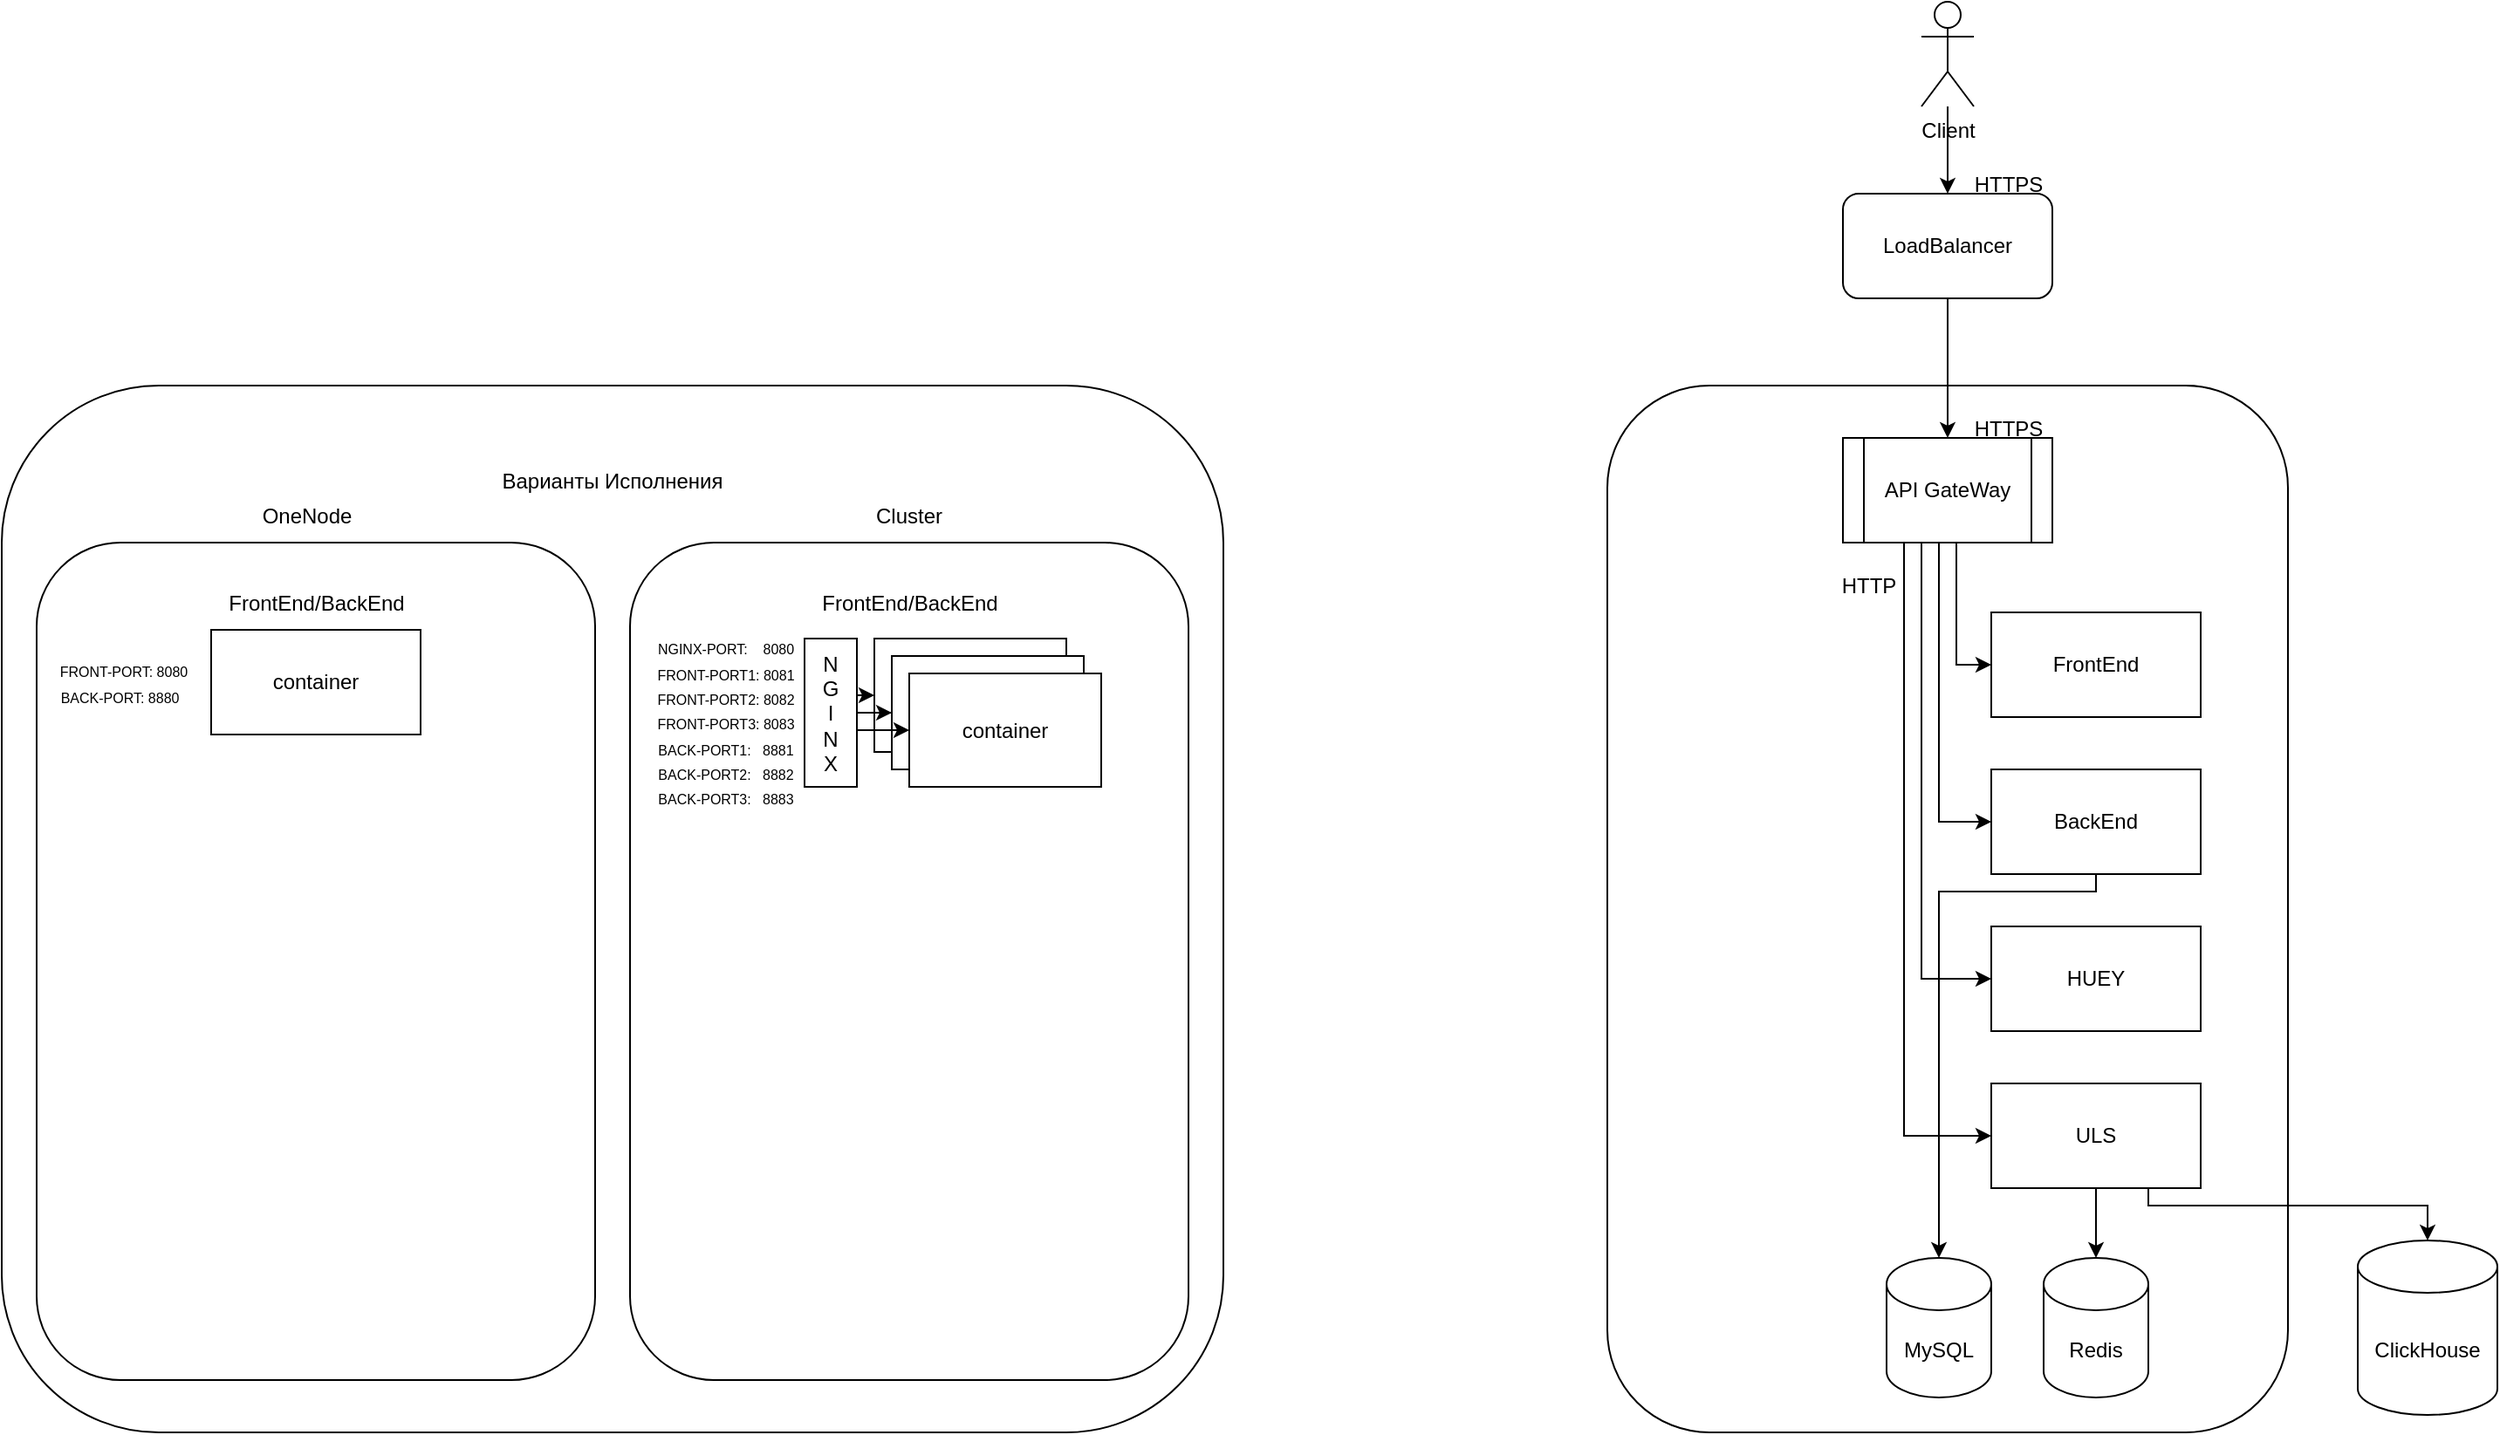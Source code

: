 <mxfile version="26.0.15">
  <diagram name="Page-1" id="kzm3Gh8i-jGuQKAOYgxD">
    <mxGraphModel dx="1909" dy="561" grid="1" gridSize="10" guides="1" tooltips="1" connect="1" arrows="1" fold="1" page="1" pageScale="1" pageWidth="850" pageHeight="1100" math="0" shadow="0">
      <root>
        <mxCell id="0" />
        <mxCell id="1" parent="0" />
        <mxCell id="jPRHqAiCdGyqLTujWerM-7" value="" style="rounded=1;whiteSpace=wrap;html=1;" vertex="1" parent="1">
          <mxGeometry x="320" y="270" width="390" height="600" as="geometry" />
        </mxCell>
        <mxCell id="jPRHqAiCdGyqLTujWerM-5" value="" style="edgeStyle=orthogonalEdgeStyle;rounded=0;orthogonalLoop=1;jettySize=auto;html=1;" edge="1" parent="1" source="jPRHqAiCdGyqLTujWerM-1" target="jPRHqAiCdGyqLTujWerM-4">
          <mxGeometry relative="1" as="geometry" />
        </mxCell>
        <mxCell id="jPRHqAiCdGyqLTujWerM-1" value="Client" style="shape=umlActor;verticalLabelPosition=bottom;verticalAlign=top;html=1;outlineConnect=0;" vertex="1" parent="1">
          <mxGeometry x="500" y="50" width="30" height="60" as="geometry" />
        </mxCell>
        <mxCell id="jPRHqAiCdGyqLTujWerM-9" style="edgeStyle=orthogonalEdgeStyle;rounded=0;orthogonalLoop=1;jettySize=auto;html=1;entryX=0.5;entryY=0;entryDx=0;entryDy=0;" edge="1" parent="1" source="jPRHqAiCdGyqLTujWerM-4" target="jPRHqAiCdGyqLTujWerM-8">
          <mxGeometry relative="1" as="geometry" />
        </mxCell>
        <mxCell id="jPRHqAiCdGyqLTujWerM-4" value="LoadBalancer" style="rounded=1;whiteSpace=wrap;html=1;" vertex="1" parent="1">
          <mxGeometry x="455" y="160" width="120" height="60" as="geometry" />
        </mxCell>
        <mxCell id="jPRHqAiCdGyqLTujWerM-6" value="HTTPS" style="text;html=1;align=center;verticalAlign=middle;whiteSpace=wrap;rounded=0;" vertex="1" parent="1">
          <mxGeometry x="520" y="140" width="60" height="30" as="geometry" />
        </mxCell>
        <mxCell id="jPRHqAiCdGyqLTujWerM-19" style="edgeStyle=orthogonalEdgeStyle;rounded=0;orthogonalLoop=1;jettySize=auto;html=1;entryX=0;entryY=0.5;entryDx=0;entryDy=0;" edge="1" parent="1" source="jPRHqAiCdGyqLTujWerM-8" target="jPRHqAiCdGyqLTujWerM-11">
          <mxGeometry relative="1" as="geometry">
            <Array as="points">
              <mxPoint x="520" y="430" />
            </Array>
          </mxGeometry>
        </mxCell>
        <mxCell id="jPRHqAiCdGyqLTujWerM-20" style="edgeStyle=orthogonalEdgeStyle;rounded=0;orthogonalLoop=1;jettySize=auto;html=1;entryX=0;entryY=0.5;entryDx=0;entryDy=0;" edge="1" parent="1" source="jPRHqAiCdGyqLTujWerM-8" target="jPRHqAiCdGyqLTujWerM-12">
          <mxGeometry relative="1" as="geometry">
            <Array as="points">
              <mxPoint x="510" y="520" />
            </Array>
          </mxGeometry>
        </mxCell>
        <mxCell id="jPRHqAiCdGyqLTujWerM-21" style="edgeStyle=orthogonalEdgeStyle;rounded=0;orthogonalLoop=1;jettySize=auto;html=1;entryX=0;entryY=0.5;entryDx=0;entryDy=0;" edge="1" parent="1" source="jPRHqAiCdGyqLTujWerM-8" target="jPRHqAiCdGyqLTujWerM-14">
          <mxGeometry relative="1" as="geometry">
            <Array as="points">
              <mxPoint x="500" y="610" />
            </Array>
          </mxGeometry>
        </mxCell>
        <mxCell id="jPRHqAiCdGyqLTujWerM-22" style="edgeStyle=orthogonalEdgeStyle;rounded=0;orthogonalLoop=1;jettySize=auto;html=1;entryX=0;entryY=0.5;entryDx=0;entryDy=0;" edge="1" parent="1" source="jPRHqAiCdGyqLTujWerM-8" target="jPRHqAiCdGyqLTujWerM-13">
          <mxGeometry relative="1" as="geometry">
            <Array as="points">
              <mxPoint x="490" y="700" />
            </Array>
          </mxGeometry>
        </mxCell>
        <mxCell id="jPRHqAiCdGyqLTujWerM-8" value="API GateWay" style="shape=process;whiteSpace=wrap;html=1;backgroundOutline=1;" vertex="1" parent="1">
          <mxGeometry x="455" y="300" width="120" height="60" as="geometry" />
        </mxCell>
        <mxCell id="jPRHqAiCdGyqLTujWerM-10" value="HTTPS" style="text;html=1;align=center;verticalAlign=middle;whiteSpace=wrap;rounded=0;" vertex="1" parent="1">
          <mxGeometry x="520" y="280" width="60" height="30" as="geometry" />
        </mxCell>
        <mxCell id="jPRHqAiCdGyqLTujWerM-11" value="FrontEnd" style="rounded=0;whiteSpace=wrap;html=1;" vertex="1" parent="1">
          <mxGeometry x="540" y="400" width="120" height="60" as="geometry" />
        </mxCell>
        <mxCell id="jPRHqAiCdGyqLTujWerM-12" value="BackEnd" style="rounded=0;whiteSpace=wrap;html=1;" vertex="1" parent="1">
          <mxGeometry x="540" y="490" width="120" height="60" as="geometry" />
        </mxCell>
        <mxCell id="jPRHqAiCdGyqLTujWerM-13" value="ULS" style="rounded=0;whiteSpace=wrap;html=1;" vertex="1" parent="1">
          <mxGeometry x="540" y="670" width="120" height="60" as="geometry" />
        </mxCell>
        <mxCell id="jPRHqAiCdGyqLTujWerM-14" value="HUEY" style="rounded=0;whiteSpace=wrap;html=1;" vertex="1" parent="1">
          <mxGeometry x="540" y="580" width="120" height="60" as="geometry" />
        </mxCell>
        <mxCell id="jPRHqAiCdGyqLTujWerM-24" value="Redis" style="shape=cylinder3;whiteSpace=wrap;html=1;boundedLbl=1;backgroundOutline=1;size=15;" vertex="1" parent="1">
          <mxGeometry x="570" y="770" width="60" height="80" as="geometry" />
        </mxCell>
        <mxCell id="jPRHqAiCdGyqLTujWerM-25" style="edgeStyle=orthogonalEdgeStyle;rounded=0;orthogonalLoop=1;jettySize=auto;html=1;entryX=0.5;entryY=0;entryDx=0;entryDy=0;entryPerimeter=0;" edge="1" parent="1" source="jPRHqAiCdGyqLTujWerM-13" target="jPRHqAiCdGyqLTujWerM-24">
          <mxGeometry relative="1" as="geometry" />
        </mxCell>
        <mxCell id="jPRHqAiCdGyqLTujWerM-26" value="ClickHouse" style="shape=cylinder3;whiteSpace=wrap;html=1;boundedLbl=1;backgroundOutline=1;size=15;" vertex="1" parent="1">
          <mxGeometry x="750" y="760" width="80" height="100" as="geometry" />
        </mxCell>
        <mxCell id="jPRHqAiCdGyqLTujWerM-29" style="edgeStyle=orthogonalEdgeStyle;rounded=0;orthogonalLoop=1;jettySize=auto;html=1;entryX=0.5;entryY=0;entryDx=0;entryDy=0;entryPerimeter=0;" edge="1" parent="1" source="jPRHqAiCdGyqLTujWerM-13" target="jPRHqAiCdGyqLTujWerM-26">
          <mxGeometry relative="1" as="geometry">
            <Array as="points">
              <mxPoint x="630" y="740" />
              <mxPoint x="790" y="740" />
            </Array>
          </mxGeometry>
        </mxCell>
        <mxCell id="jPRHqAiCdGyqLTujWerM-30" value="MySQL" style="shape=cylinder3;whiteSpace=wrap;html=1;boundedLbl=1;backgroundOutline=1;size=15;" vertex="1" parent="1">
          <mxGeometry x="480" y="770" width="60" height="80" as="geometry" />
        </mxCell>
        <mxCell id="jPRHqAiCdGyqLTujWerM-31" style="edgeStyle=orthogonalEdgeStyle;rounded=0;orthogonalLoop=1;jettySize=auto;html=1;entryX=0.5;entryY=0;entryDx=0;entryDy=0;entryPerimeter=0;" edge="1" parent="1" source="jPRHqAiCdGyqLTujWerM-12" target="jPRHqAiCdGyqLTujWerM-30">
          <mxGeometry relative="1" as="geometry">
            <Array as="points">
              <mxPoint x="600" y="560" />
              <mxPoint x="510" y="560" />
              <mxPoint x="510" y="770" />
            </Array>
          </mxGeometry>
        </mxCell>
        <mxCell id="jPRHqAiCdGyqLTujWerM-32" value="HTTP" style="text;html=1;align=center;verticalAlign=middle;whiteSpace=wrap;rounded=0;" vertex="1" parent="1">
          <mxGeometry x="440" y="370" width="60" height="30" as="geometry" />
        </mxCell>
        <mxCell id="jPRHqAiCdGyqLTujWerM-34" value="" style="rounded=1;whiteSpace=wrap;html=1;" vertex="1" parent="1">
          <mxGeometry x="-600" y="270" width="700" height="600" as="geometry" />
        </mxCell>
        <mxCell id="jPRHqAiCdGyqLTujWerM-35" value="Варианты Исполнения" style="text;html=1;align=center;verticalAlign=middle;whiteSpace=wrap;rounded=0;" vertex="1" parent="1">
          <mxGeometry x="-345" y="310" width="190" height="30" as="geometry" />
        </mxCell>
        <mxCell id="jPRHqAiCdGyqLTujWerM-36" value="" style="rounded=1;whiteSpace=wrap;html=1;" vertex="1" parent="1">
          <mxGeometry x="-580" y="360" width="320" height="480" as="geometry" />
        </mxCell>
        <mxCell id="jPRHqAiCdGyqLTujWerM-38" value="" style="rounded=1;whiteSpace=wrap;html=1;" vertex="1" parent="1">
          <mxGeometry x="-240" y="360" width="320" height="480" as="geometry" />
        </mxCell>
        <mxCell id="jPRHqAiCdGyqLTujWerM-39" value="OneNode" style="text;html=1;align=center;verticalAlign=middle;whiteSpace=wrap;rounded=0;" vertex="1" parent="1">
          <mxGeometry x="-455" y="330" width="60" height="30" as="geometry" />
        </mxCell>
        <mxCell id="jPRHqAiCdGyqLTujWerM-40" value="Cluster" style="text;html=1;align=center;verticalAlign=middle;whiteSpace=wrap;rounded=0;" vertex="1" parent="1">
          <mxGeometry x="-110" y="330" width="60" height="30" as="geometry" />
        </mxCell>
        <mxCell id="jPRHqAiCdGyqLTujWerM-42" value="container" style="rounded=0;whiteSpace=wrap;html=1;" vertex="1" parent="1">
          <mxGeometry x="-480" y="410" width="120" height="60" as="geometry" />
        </mxCell>
        <mxCell id="jPRHqAiCdGyqLTujWerM-43" value="FrontEnd/BackEnd" style="text;html=1;align=center;verticalAlign=middle;whiteSpace=wrap;rounded=0;" vertex="1" parent="1">
          <mxGeometry x="-477.5" y="380" width="115" height="30" as="geometry" />
        </mxCell>
        <mxCell id="jPRHqAiCdGyqLTujWerM-44" value="&lt;font style=&quot;font-size: 8px;&quot;&gt;FRONT-PORT: 8080&lt;/font&gt;&lt;div&gt;&lt;font style=&quot;font-size: 8px;&quot;&gt;BACK-PORT: 8880&amp;nbsp;&amp;nbsp;&lt;/font&gt;&lt;/div&gt;" style="text;html=1;align=center;verticalAlign=middle;whiteSpace=wrap;rounded=0;" vertex="1" parent="1">
          <mxGeometry x="-570" y="410" width="80" height="60" as="geometry" />
        </mxCell>
        <mxCell id="jPRHqAiCdGyqLTujWerM-56" style="edgeStyle=orthogonalEdgeStyle;rounded=0;orthogonalLoop=1;jettySize=auto;html=1;entryX=0;entryY=0.5;entryDx=0;entryDy=0;exitX=1;exitY=0.382;exitDx=0;exitDy=0;exitPerimeter=0;" edge="1" parent="1" source="jPRHqAiCdGyqLTujWerM-45" target="jPRHqAiCdGyqLTujWerM-49">
          <mxGeometry relative="1" as="geometry" />
        </mxCell>
        <mxCell id="jPRHqAiCdGyqLTujWerM-45" value="N&lt;div&gt;G&lt;/div&gt;&lt;div&gt;I&lt;/div&gt;&lt;div&gt;N&lt;/div&gt;&lt;div&gt;X&lt;/div&gt;" style="rounded=0;whiteSpace=wrap;html=1;" vertex="1" parent="1">
          <mxGeometry x="-140" y="415" width="30" height="85" as="geometry" />
        </mxCell>
        <mxCell id="jPRHqAiCdGyqLTujWerM-47" value="&lt;div&gt;&lt;font style=&quot;font-size: 8px;&quot;&gt;NGINX-PORT:&amp;nbsp; &amp;nbsp; 8080&lt;/font&gt;&lt;/div&gt;&lt;div&gt;&lt;span style=&quot;font-size: 8px;&quot;&gt;FRONT-PORT1: 8081&lt;/span&gt;&lt;/div&gt;&lt;div&gt;&lt;span style=&quot;font-size: 8px; background-color: transparent; color: light-dark(rgb(0, 0, 0), rgb(255, 255, 255));&quot;&gt;FRONT&lt;/span&gt;&lt;span style=&quot;font-size: 8px;&quot;&gt;-PORT2: 8082&lt;/span&gt;&lt;/div&gt;&lt;div&gt;&lt;span style=&quot;font-size: 8px; background-color: transparent; color: light-dark(rgb(0, 0, 0), rgb(255, 255, 255));&quot;&gt;FRONT&lt;/span&gt;&lt;span style=&quot;font-size: 8px;&quot;&gt;-PORT3: 8083&lt;/span&gt;&lt;/div&gt;&lt;div&gt;&lt;span style=&quot;font-size: 8px;&quot;&gt;BACK-PORT1:&amp;nbsp; &amp;nbsp;8881&lt;/span&gt;&lt;/div&gt;&lt;div&gt;&lt;span style=&quot;font-size: 8px;&quot;&gt;BACK-PORT2:&amp;nbsp; &amp;nbsp;8882&lt;/span&gt;&lt;/div&gt;&lt;div&gt;&lt;span style=&quot;font-size: 8px;&quot;&gt;BACK-PORT3:&amp;nbsp; &amp;nbsp;8883&lt;/span&gt;&lt;/div&gt;" style="text;html=1;align=center;verticalAlign=middle;whiteSpace=wrap;rounded=0;" vertex="1" parent="1">
          <mxGeometry x="-230" y="410" width="90" height="105" as="geometry" />
        </mxCell>
        <mxCell id="jPRHqAiCdGyqLTujWerM-49" value="container" style="rounded=0;whiteSpace=wrap;html=1;" vertex="1" parent="1">
          <mxGeometry x="-100" y="415" width="110" height="65" as="geometry" />
        </mxCell>
        <mxCell id="jPRHqAiCdGyqLTujWerM-51" value="container" style="rounded=0;whiteSpace=wrap;html=1;" vertex="1" parent="1">
          <mxGeometry x="-90" y="425" width="110" height="65" as="geometry" />
        </mxCell>
        <mxCell id="jPRHqAiCdGyqLTujWerM-52" value="container" style="rounded=0;whiteSpace=wrap;html=1;" vertex="1" parent="1">
          <mxGeometry x="-80" y="435" width="110" height="65" as="geometry" />
        </mxCell>
        <mxCell id="jPRHqAiCdGyqLTujWerM-54" style="edgeStyle=orthogonalEdgeStyle;rounded=0;orthogonalLoop=1;jettySize=auto;html=1;entryX=0;entryY=0.5;entryDx=0;entryDy=0;" edge="1" parent="1" source="jPRHqAiCdGyqLTujWerM-45" target="jPRHqAiCdGyqLTujWerM-52">
          <mxGeometry relative="1" as="geometry">
            <Array as="points">
              <mxPoint x="-90" y="468" />
            </Array>
          </mxGeometry>
        </mxCell>
        <mxCell id="jPRHqAiCdGyqLTujWerM-55" style="edgeStyle=orthogonalEdgeStyle;rounded=0;orthogonalLoop=1;jettySize=auto;html=1;entryX=0;entryY=0.5;entryDx=0;entryDy=0;" edge="1" parent="1" source="jPRHqAiCdGyqLTujWerM-45" target="jPRHqAiCdGyqLTujWerM-51">
          <mxGeometry relative="1" as="geometry" />
        </mxCell>
        <mxCell id="jPRHqAiCdGyqLTujWerM-58" value="FrontEnd/BackEnd" style="text;html=1;align=center;verticalAlign=middle;whiteSpace=wrap;rounded=0;" vertex="1" parent="1">
          <mxGeometry x="-137.5" y="380" width="115" height="30" as="geometry" />
        </mxCell>
      </root>
    </mxGraphModel>
  </diagram>
</mxfile>
